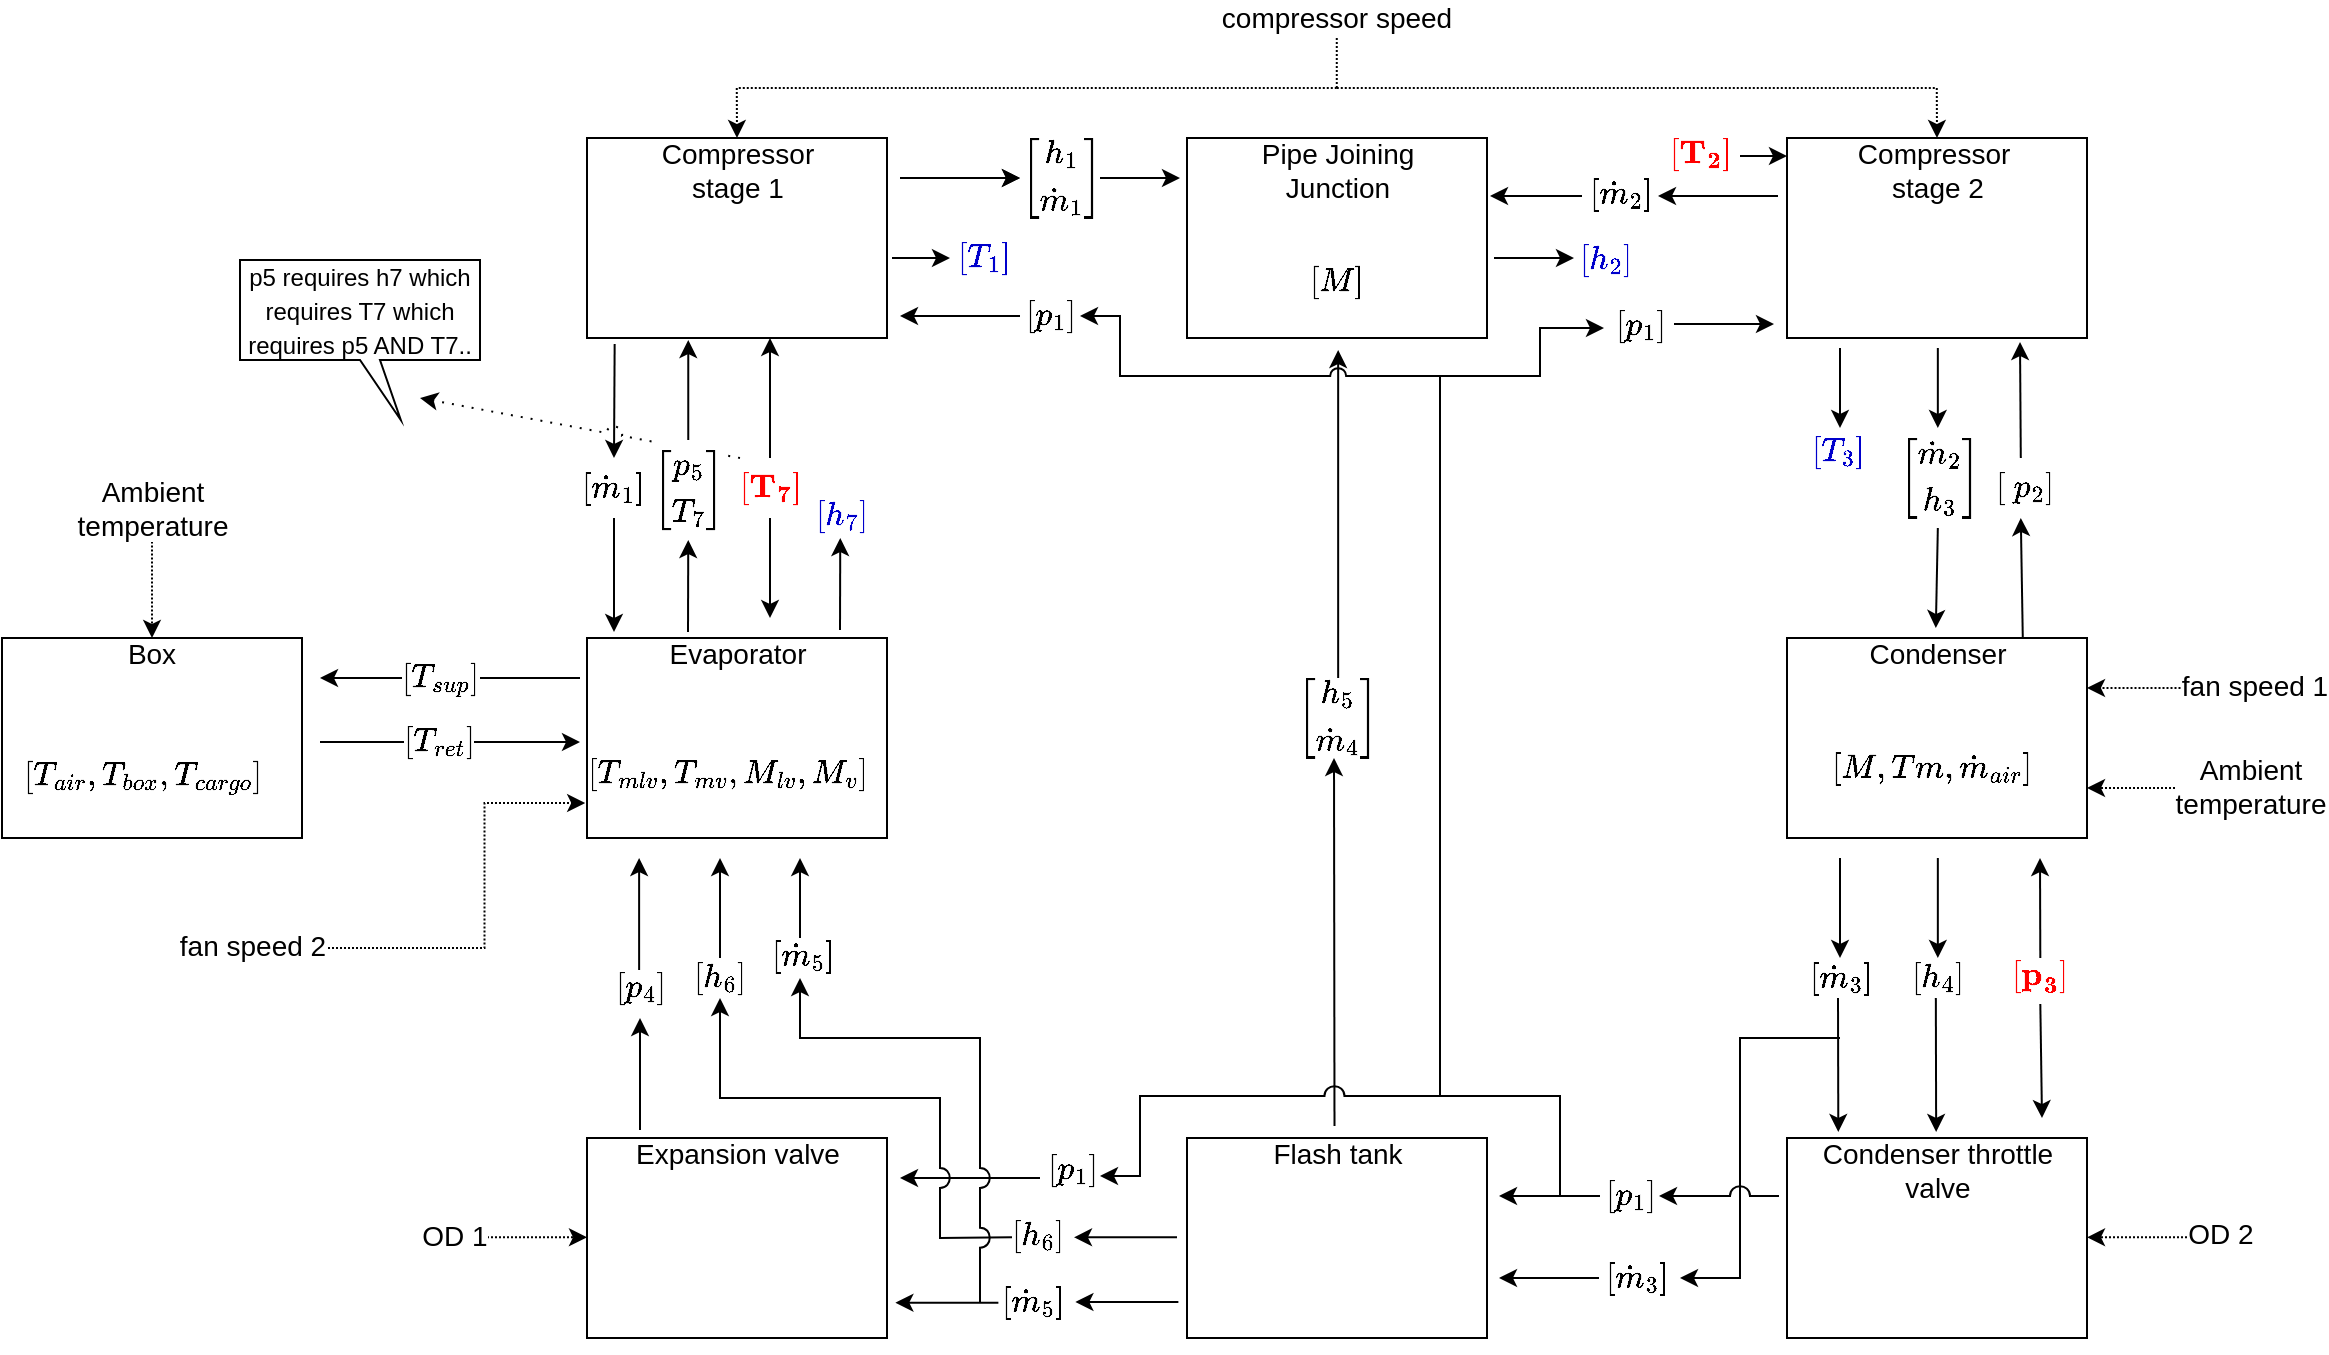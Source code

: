 <mxfile version="17.5.0" type="github">
  <diagram id="maX6PPkqGkgQO3d0mOUZ" name="New">
    <mxGraphModel dx="475" dy="245" grid="1" gridSize="10" guides="1" tooltips="1" connect="1" arrows="1" fold="1" page="1" pageScale="1" pageWidth="1169" pageHeight="827" math="1" shadow="0">
      <root>
        <mxCell id="a6acP2pozzWjvfzwrBKU-0" />
        <mxCell id="a6acP2pozzWjvfzwrBKU-1" parent="a6acP2pozzWjvfzwrBKU-0" />
        <mxCell id="7Xz_9-x67nZ5A4HUlt5y-12" value="\begin{bmatrix}&lt;br style=&quot;font-size: 14px;&quot;&gt;T_1&lt;br style=&quot;font-size: 14px;&quot;&gt;\end{bmatrix}" style="edgeLabel;html=1;align=center;verticalAlign=middle;resizable=0;points=[];spacing=2;fontSize=14;horizontal=1;fontColor=#0000CC;" parent="a6acP2pozzWjvfzwrBKU-1" vertex="1" connectable="0">
          <mxGeometry x="496.001" y="130" as="geometry" />
        </mxCell>
        <mxCell id="7Xz_9-x67nZ5A4HUlt5y-95" value="\begin{bmatrix}&lt;br style=&quot;font-size: 14px;&quot;&gt;\textbf{T}_\textbf{7}&lt;br style=&quot;font-size: 14px;&quot;&gt;\end{bmatrix}" style="edgeLabel;html=1;align=center;verticalAlign=middle;resizable=0;points=[];spacing=2;fontSize=14;horizontal=1;fontColor=#FF0000;" parent="a6acP2pozzWjvfzwrBKU-1" vertex="1" connectable="0">
          <mxGeometry x="394.998" y="249.0" as="geometry">
            <mxPoint x="-6" y="-4" as="offset" />
          </mxGeometry>
        </mxCell>
        <mxCell id="7Xz_9-x67nZ5A4HUlt5y-81" value="\begin{bmatrix}&lt;br style=&quot;font-size: 14px;&quot;&gt;\dot{m}_5&lt;br style=&quot;font-size: 14px;&quot;&gt;\end{bmatrix}" style="edgeLabel;html=1;align=center;verticalAlign=middle;resizable=0;points=[];spacing=2;fontSize=14;horizontal=1;" parent="a6acP2pozzWjvfzwrBKU-1" vertex="1" connectable="0">
          <mxGeometry x="404.998" y="479.0" as="geometry" />
        </mxCell>
        <mxCell id="7Xz_9-x67nZ5A4HUlt5y-77" value="\begin{bmatrix}&lt;br style=&quot;font-size: 14px;&quot;&gt;h_7&lt;br style=&quot;font-size: 14px;&quot;&gt;\end{bmatrix}" style="edgeLabel;html=1;align=center;verticalAlign=middle;resizable=0;points=[];spacing=2;fontSize=14;horizontal=1;fontColor=#0000CC;" parent="a6acP2pozzWjvfzwrBKU-1" vertex="1" connectable="0">
          <mxGeometry x="425.001" y="259" as="geometry" />
        </mxCell>
        <mxCell id="7Xz_9-x67nZ5A4HUlt5y-76" value="\begin{bmatrix}&lt;br style=&quot;font-size: 14px;&quot;&gt;T_3&lt;br style=&quot;font-size: 14px;&quot;&gt;\end{bmatrix}" style="edgeLabel;html=1;align=center;verticalAlign=middle;resizable=0;points=[];spacing=2;fontSize=14;horizontal=1;fontColor=#0000CC;" parent="a6acP2pozzWjvfzwrBKU-1" vertex="1" connectable="0">
          <mxGeometry x="923.0" y="227" as="geometry" />
        </mxCell>
        <mxCell id="7Xz_9-x67nZ5A4HUlt5y-15" value="\begin{bmatrix}&lt;br style=&quot;font-size: 14px;&quot;&gt;h_5\\&lt;br style=&quot;font-size: 14px;&quot;&gt;\dot{m}_4&lt;br style=&quot;font-size: 14px;&quot;&gt;\end{bmatrix}" style="edgeLabel;html=1;align=center;verticalAlign=middle;resizable=0;points=[];spacing=2;fontSize=14;horizontal=1;" parent="a6acP2pozzWjvfzwrBKU-1" vertex="1" connectable="0">
          <mxGeometry x="672.08" y="360" as="geometry" />
        </mxCell>
        <mxCell id="7Xz_9-x67nZ5A4HUlt5y-57" value="\begin{bmatrix}&lt;br style=&quot;font-size: 14px;&quot;&gt;h_6&lt;br style=&quot;font-size: 14px;&quot;&gt;\end{bmatrix}" style="edgeLabel;html=1;align=center;verticalAlign=middle;resizable=0;points=[];spacing=2;fontSize=14;horizontal=1;" parent="a6acP2pozzWjvfzwrBKU-1" vertex="1" connectable="0">
          <mxGeometry x="363.998" y="490.0" as="geometry" />
        </mxCell>
        <mxCell id="7Xz_9-x67nZ5A4HUlt5y-24" value="" style="endArrow=classic;html=1;rounded=0;fontSize=14;" parent="a6acP2pozzWjvfzwrBKU-1" edge="1">
          <mxGeometry width="50" height="50" relative="1" as="geometry">
            <mxPoint x="671.25" y="564" as="sourcePoint" />
            <mxPoint x="671" y="380" as="targetPoint" />
          </mxGeometry>
        </mxCell>
        <mxCell id="EQVUS-7tTAIxQR2iRs7y-0" value="Compressor &lt;br style=&quot;font-size: 14px;&quot;&gt;stage 1&lt;br style=&quot;font-size: 14px;&quot;&gt;&lt;br style=&quot;font-size: 14px;&quot;&gt;&lt;br style=&quot;font-size: 14px;&quot;&gt;&lt;br style=&quot;font-size: 14px;&quot;&gt;&lt;br style=&quot;font-size: 14px;&quot;&gt;" style="rounded=0;whiteSpace=wrap;html=1;fontSize=14;" parent="a6acP2pozzWjvfzwrBKU-1" vertex="1">
          <mxGeometry x="297.5" y="70" width="150.0" height="100" as="geometry" />
        </mxCell>
        <mxCell id="EQVUS-7tTAIxQR2iRs7y-2" value="&lt;div style=&quot;font-size: 14px;&quot;&gt;Compressor&amp;nbsp;&lt;/div&gt;&lt;span style=&quot;font-size: 14px;&quot;&gt;&lt;div style=&quot;font-size: 14px;&quot;&gt;stage 2&lt;/div&gt;&lt;div style=&quot;font-size: 14px;&quot;&gt;&lt;br style=&quot;font-size: 14px;&quot;&gt;&lt;/div&gt;&lt;div style=&quot;font-size: 14px;&quot;&gt;&lt;br style=&quot;font-size: 14px;&quot;&gt;&lt;/div&gt;&lt;div style=&quot;font-size: 14px;&quot;&gt;&lt;br style=&quot;font-size: 14px;&quot;&gt;&lt;/div&gt;&lt;div style=&quot;font-size: 14px;&quot;&gt;&lt;br style=&quot;font-size: 14px;&quot;&gt;&lt;/div&gt;&lt;/span&gt;" style="rounded=0;whiteSpace=wrap;html=1;fontSize=14;align=center;" parent="a6acP2pozzWjvfzwrBKU-1" vertex="1">
          <mxGeometry x="897.5" y="70" width="150.0" height="100" as="geometry" />
        </mxCell>
        <mxCell id="EQVUS-7tTAIxQR2iRs7y-4" value="Condenser&lt;br style=&quot;font-size: 14px;&quot;&gt;&lt;br style=&quot;font-size: 14px;&quot;&gt;&lt;br style=&quot;font-size: 14px;&quot;&gt;&lt;br style=&quot;font-size: 14px;&quot;&gt;&lt;br style=&quot;font-size: 14px;&quot;&gt;&lt;br style=&quot;font-size: 14px;&quot;&gt;" style="rounded=0;whiteSpace=wrap;html=1;fontSize=14;" parent="a6acP2pozzWjvfzwrBKU-1" vertex="1">
          <mxGeometry x="897.5" y="320.0" width="150.0" height="100" as="geometry" />
        </mxCell>
        <mxCell id="EQVUS-7tTAIxQR2iRs7y-6" value="Condenser throttle&lt;br style=&quot;font-size: 14px;&quot;&gt;valve&lt;br style=&quot;font-size: 14px;&quot;&gt;&lt;br style=&quot;font-size: 14px;&quot;&gt;&lt;br style=&quot;font-size: 14px;&quot;&gt;&lt;br style=&quot;font-size: 14px;&quot;&gt;&lt;br style=&quot;font-size: 14px;&quot;&gt;" style="rounded=0;whiteSpace=wrap;html=1;fontSize=14;" parent="a6acP2pozzWjvfzwrBKU-1" vertex="1">
          <mxGeometry x="897.5" y="570" width="150.0" height="100" as="geometry" />
        </mxCell>
        <mxCell id="EQVUS-7tTAIxQR2iRs7y-8" value="Flash tank&lt;br style=&quot;font-size: 14px;&quot;&gt;&lt;br style=&quot;font-size: 14px;&quot;&gt;&lt;br style=&quot;font-size: 14px;&quot;&gt;&lt;br style=&quot;font-size: 14px;&quot;&gt;&lt;br style=&quot;font-size: 14px;&quot;&gt;&lt;br style=&quot;font-size: 14px;&quot;&gt;" style="rounded=0;whiteSpace=wrap;html=1;fontSize=14;" parent="a6acP2pozzWjvfzwrBKU-1" vertex="1">
          <mxGeometry x="597.5" y="570" width="150.0" height="100" as="geometry" />
        </mxCell>
        <mxCell id="EQVUS-7tTAIxQR2iRs7y-10" value="Evaporator&lt;br style=&quot;font-size: 14px;&quot;&gt;&lt;br style=&quot;font-size: 14px;&quot;&gt;&lt;br style=&quot;font-size: 14px;&quot;&gt;&lt;br style=&quot;font-size: 14px;&quot;&gt;&lt;br style=&quot;font-size: 14px;&quot;&gt;&lt;br style=&quot;font-size: 14px;&quot;&gt;" style="rounded=0;whiteSpace=wrap;html=1;fontSize=14;" parent="a6acP2pozzWjvfzwrBKU-1" vertex="1">
          <mxGeometry x="297.5" y="320.0" width="150.0" height="100" as="geometry" />
        </mxCell>
        <mxCell id="EQVUS-7tTAIxQR2iRs7y-12" value="Expansion valve&lt;br style=&quot;font-size: 14px;&quot;&gt;&lt;br style=&quot;font-size: 14px;&quot;&gt;&lt;br style=&quot;font-size: 14px;&quot;&gt;&lt;br style=&quot;font-size: 14px;&quot;&gt;&lt;br style=&quot;font-size: 14px;&quot;&gt;&lt;br style=&quot;font-size: 14px;&quot;&gt;" style="rounded=0;whiteSpace=wrap;html=1;fontSize=14;" parent="a6acP2pozzWjvfzwrBKU-1" vertex="1">
          <mxGeometry x="297.5" y="570" width="150.0" height="100" as="geometry" />
        </mxCell>
        <mxCell id="EQVUS-7tTAIxQR2iRs7y-19" value="" style="endArrow=classic;html=1;rounded=0;entryX=-0.006;entryY=0.875;entryDx=0;entryDy=0;fontSize=14;edgeStyle=orthogonalEdgeStyle;entryPerimeter=0;dashed=1;dashPattern=1 1;" parent="a6acP2pozzWjvfzwrBKU-1" edge="1">
          <mxGeometry width="50" height="50" relative="1" as="geometry">
            <mxPoint x="164" y="475" as="sourcePoint" />
            <mxPoint x="296.6" y="402.5" as="targetPoint" />
            <Array as="points">
              <mxPoint x="246.25" y="402.5" />
            </Array>
          </mxGeometry>
        </mxCell>
        <mxCell id="2IGsuQoMTE90SmOeLrJ3-5" value="&lt;span style=&quot;font-size: 14px;&quot;&gt;fan speed 2&lt;/span&gt;" style="edgeLabel;html=1;align=center;verticalAlign=middle;resizable=0;points=[];fontSize=14;" vertex="1" connectable="0" parent="EQVUS-7tTAIxQR2iRs7y-19">
          <mxGeometry x="-0.436" y="2" relative="1" as="geometry">
            <mxPoint x="-92" y="1" as="offset" />
          </mxGeometry>
        </mxCell>
        <mxCell id="EQVUS-7tTAIxQR2iRs7y-21" value="" style="endArrow=classic;html=1;rounded=0;entryX=1;entryY=0.25;entryDx=0;entryDy=0;fontSize=14;dashed=1;dashPattern=1 1;" parent="a6acP2pozzWjvfzwrBKU-1" target="EQVUS-7tTAIxQR2iRs7y-4" edge="1">
          <mxGeometry width="50" height="50" relative="1" as="geometry">
            <mxPoint x="1096.25" y="345" as="sourcePoint" />
            <mxPoint x="1047.5" y="369.638" as="targetPoint" />
          </mxGeometry>
        </mxCell>
        <mxCell id="2IGsuQoMTE90SmOeLrJ3-1" value="&lt;span style=&quot;font-size: 14px;&quot;&gt;fan speed 1&lt;/span&gt;" style="edgeLabel;html=1;align=center;verticalAlign=middle;resizable=0;points=[];fontSize=14;" vertex="1" connectable="0" parent="EQVUS-7tTAIxQR2iRs7y-21">
          <mxGeometry x="-0.48" y="-1" relative="1" as="geometry">
            <mxPoint x="47" as="offset" />
          </mxGeometry>
        </mxCell>
        <mxCell id="EQVUS-7tTAIxQR2iRs7y-23" value="" style="endArrow=classic;html=1;rounded=0;entryX=0;entryY=0.5;entryDx=0;entryDy=0;fontSize=14;dashed=1;dashPattern=1 1;" parent="a6acP2pozzWjvfzwrBKU-1" edge="1">
          <mxGeometry width="50" height="50" relative="1" as="geometry">
            <mxPoint x="247.5" y="619.638" as="sourcePoint" />
            <mxPoint x="297.5" y="619.638" as="targetPoint" />
          </mxGeometry>
        </mxCell>
        <mxCell id="2IGsuQoMTE90SmOeLrJ3-4" value="&lt;span style=&quot;font-size: 14px;&quot;&gt;OD 1&lt;/span&gt;" style="edgeLabel;html=1;align=center;verticalAlign=middle;resizable=0;points=[];fontSize=14;" vertex="1" connectable="0" parent="EQVUS-7tTAIxQR2iRs7y-23">
          <mxGeometry x="0.009" relative="1" as="geometry">
            <mxPoint x="-42" y="-1" as="offset" />
          </mxGeometry>
        </mxCell>
        <mxCell id="EQVUS-7tTAIxQR2iRs7y-25" value="" style="endArrow=classic;html=1;rounded=0;entryX=1;entryY=0.5;entryDx=0;entryDy=0;fontSize=14;dashed=1;dashPattern=1 1;" parent="a6acP2pozzWjvfzwrBKU-1" edge="1">
          <mxGeometry width="50" height="50" relative="1" as="geometry">
            <mxPoint x="1097.5" y="619.638" as="sourcePoint" />
            <mxPoint x="1047.5" y="619.638" as="targetPoint" />
          </mxGeometry>
        </mxCell>
        <mxCell id="2IGsuQoMTE90SmOeLrJ3-3" value="&lt;span style=&quot;font-size: 14px;&quot;&gt;OD 2&lt;/span&gt;" style="edgeLabel;html=1;align=center;verticalAlign=middle;resizable=0;points=[];fontSize=14;" vertex="1" connectable="0" parent="EQVUS-7tTAIxQR2iRs7y-25">
          <mxGeometry x="-0.054" y="2" relative="1" as="geometry">
            <mxPoint x="40" y="-4" as="offset" />
          </mxGeometry>
        </mxCell>
        <mxCell id="EQVUS-7tTAIxQR2iRs7y-27" value="" style="endArrow=classic;html=1;rounded=0;entryX=0.5;entryY=0;entryDx=0;entryDy=0;fontSize=14;dashed=1;dashPattern=1 1;" parent="a6acP2pozzWjvfzwrBKU-1" target="EQVUS-7tTAIxQR2iRs7y-0" edge="1">
          <mxGeometry width="50" height="50" relative="1" as="geometry">
            <mxPoint x="672.388" y="45" as="sourcePoint" />
            <mxPoint x="709.888" y="7.5" as="targetPoint" />
            <Array as="points">
              <mxPoint x="372.388" y="45" />
            </Array>
          </mxGeometry>
        </mxCell>
        <mxCell id="EQVUS-7tTAIxQR2iRs7y-28" value="" style="endArrow=classic;html=1;rounded=0;entryX=0.5;entryY=0;entryDx=0;entryDy=0;fontSize=14;dashed=1;dashPattern=1 1;" parent="a6acP2pozzWjvfzwrBKU-1" target="EQVUS-7tTAIxQR2iRs7y-2" edge="1">
          <mxGeometry width="50" height="50" relative="1" as="geometry">
            <mxPoint x="672.388" y="45" as="sourcePoint" />
            <mxPoint x="385.0" y="82.5" as="targetPoint" />
            <Array as="points">
              <mxPoint x="972.388" y="45" />
            </Array>
          </mxGeometry>
        </mxCell>
        <mxCell id="EQVUS-7tTAIxQR2iRs7y-29" value="compressor speed" style="edgeStyle=orthogonalEdgeStyle;rounded=0;orthogonalLoop=1;jettySize=auto;html=1;endArrow=none;endFill=0;fontSize=14;dashed=1;dashPattern=1 1;" parent="a6acP2pozzWjvfzwrBKU-1" edge="1">
          <mxGeometry x="-1" y="-10" relative="1" as="geometry">
            <mxPoint x="672.388" y="20" as="sourcePoint" />
            <mxPoint x="672.388" y="45" as="targetPoint" />
            <mxPoint x="10" y="-10" as="offset" />
          </mxGeometry>
        </mxCell>
        <mxCell id="EQVUS-7tTAIxQR2iRs7y-34" value="Pipe Joining &lt;br style=&quot;font-size: 14px;&quot;&gt;Junction&lt;br style=&quot;font-size: 14px;&quot;&gt;&lt;br style=&quot;font-size: 14px;&quot;&gt;&lt;br style=&quot;font-size: 14px;&quot;&gt;&lt;br style=&quot;font-size: 14px;&quot;&gt;&lt;br style=&quot;font-size: 14px;&quot;&gt;" style="rounded=0;whiteSpace=wrap;html=1;fontSize=14;" parent="a6acP2pozzWjvfzwrBKU-1" vertex="1">
          <mxGeometry x="597.5" y="70" width="150.0" height="100" as="geometry" />
        </mxCell>
        <mxCell id="M3D5h5YDdG_GwLnv0Bj_-5" value="\begin{bmatrix}&lt;br style=&quot;font-size: 14px;&quot;&gt;\dot{m}_5&lt;br style=&quot;font-size: 14px;&quot;&gt;\end{bmatrix}" style="edgeLabel;html=1;align=center;verticalAlign=middle;resizable=0;points=[];spacing=2;fontSize=14;horizontal=1;" parent="a6acP2pozzWjvfzwrBKU-1" vertex="1" connectable="0">
          <mxGeometry x="520.128" y="652.0" as="geometry" />
        </mxCell>
        <mxCell id="f2Dl9Xk0tZvhv3cU8BBC-0" value="Box&lt;br style=&quot;font-size: 14px;&quot;&gt;&lt;br style=&quot;font-size: 14px;&quot;&gt;&lt;br style=&quot;font-size: 14px;&quot;&gt;&lt;br style=&quot;font-size: 14px;&quot;&gt;&lt;br style=&quot;font-size: 14px;&quot;&gt;&lt;br style=&quot;font-size: 14px;&quot;&gt;" style="rounded=0;whiteSpace=wrap;html=1;fontSize=14;" parent="a6acP2pozzWjvfzwrBKU-1" vertex="1">
          <mxGeometry x="5" y="320.0" width="150.0" height="100" as="geometry" />
        </mxCell>
        <mxCell id="f2Dl9Xk0tZvhv3cU8BBC-8" value="" style="endArrow=classic;html=1;rounded=0;entryX=1;entryY=0.75;entryDx=0;entryDy=0;fontSize=14;dashed=1;dashPattern=1 1;" parent="a6acP2pozzWjvfzwrBKU-1" target="EQVUS-7tTAIxQR2iRs7y-4" edge="1">
          <mxGeometry width="50" height="50" relative="1" as="geometry">
            <mxPoint x="1097.5" y="395.0" as="sourcePoint" />
            <mxPoint x="1060" y="382.138" as="targetPoint" />
          </mxGeometry>
        </mxCell>
        <mxCell id="2IGsuQoMTE90SmOeLrJ3-2" value="&lt;span style=&quot;font-size: 14px;&quot;&gt;Ambient&lt;/span&gt;&lt;br style=&quot;font-size: 14px;&quot;&gt;&lt;span style=&quot;font-size: 14px;&quot;&gt;temperature&lt;/span&gt;" style="edgeLabel;html=1;align=center;verticalAlign=middle;resizable=0;points=[];fontSize=14;" vertex="1" connectable="0" parent="f2Dl9Xk0tZvhv3cU8BBC-8">
          <mxGeometry x="-0.351" y="-3" relative="1" as="geometry">
            <mxPoint x="47" y="2" as="offset" />
          </mxGeometry>
        </mxCell>
        <mxCell id="f2Dl9Xk0tZvhv3cU8BBC-10" value="" style="endArrow=classic;html=1;rounded=0;entryX=0.5;entryY=0;entryDx=0;entryDy=0;fontSize=14;dashed=1;dashPattern=1 1;" parent="a6acP2pozzWjvfzwrBKU-1" target="f2Dl9Xk0tZvhv3cU8BBC-0" edge="1">
          <mxGeometry width="50" height="50" relative="1" as="geometry">
            <mxPoint x="80.0" y="263.75" as="sourcePoint" />
            <mxPoint x="33.75" y="251.25" as="targetPoint" />
          </mxGeometry>
        </mxCell>
        <mxCell id="f2Dl9Xk0tZvhv3cU8BBC-11" value="Ambient&lt;br style=&quot;font-size: 14px;&quot;&gt;temperature" style="edgeLabel;html=1;align=center;verticalAlign=middle;resizable=0;points=[];fontSize=14;" parent="f2Dl9Xk0tZvhv3cU8BBC-10" vertex="1" connectable="0">
          <mxGeometry x="-0.455" y="-1" relative="1" as="geometry">
            <mxPoint x="1" y="-25" as="offset" />
          </mxGeometry>
        </mxCell>
        <mxCell id="7Xz_9-x67nZ5A4HUlt5y-1" value="\begin{bmatrix}&lt;br style=&quot;font-size: 14px;&quot;&gt;\dot{m}_2&lt;br style=&quot;font-size: 14px;&quot;&gt;\end{bmatrix}" style="edgeLabel;html=1;align=center;verticalAlign=middle;resizable=0;points=[];spacing=2;fontSize=14;horizontal=1;" parent="a6acP2pozzWjvfzwrBKU-1" vertex="1" connectable="0">
          <mxGeometry x="814.0" y="98" as="geometry" />
        </mxCell>
        <mxCell id="7Xz_9-x67nZ5A4HUlt5y-4" value="" style="endArrow=classic;html=1;rounded=0;entryX=0;entryY=0.25;entryDx=0;entryDy=0;fontSize=14;" parent="a6acP2pozzWjvfzwrBKU-1" edge="1">
          <mxGeometry width="50" height="50" relative="1" as="geometry">
            <mxPoint x="874" y="79" as="sourcePoint" />
            <mxPoint x="897.5" y="79" as="targetPoint" />
          </mxGeometry>
        </mxCell>
        <mxCell id="7Xz_9-x67nZ5A4HUlt5y-7" value="\begin{bmatrix}&lt;br style=&quot;font-size: 14px;&quot;&gt;h_2&lt;br style=&quot;font-size: 14px;&quot;&gt;\end{bmatrix}" style="edgeLabel;html=1;align=center;verticalAlign=middle;resizable=0;points=[];spacing=2;fontSize=14;horizontal=1;fontColor=#0000CC;" parent="a6acP2pozzWjvfzwrBKU-1" vertex="1" connectable="0">
          <mxGeometry x="807.0" y="131" as="geometry" />
        </mxCell>
        <mxCell id="7Xz_9-x67nZ5A4HUlt5y-8" value="" style="endArrow=classic;html=1;rounded=0;fontSize=14;" parent="a6acP2pozzWjvfzwrBKU-1" edge="1">
          <mxGeometry width="50" height="50" relative="1" as="geometry">
            <mxPoint x="751" y="130" as="sourcePoint" />
            <mxPoint x="791" y="130" as="targetPoint" />
          </mxGeometry>
        </mxCell>
        <mxCell id="7Xz_9-x67nZ5A4HUlt5y-10" value="\begin{bmatrix}&lt;br style=&quot;font-size: 14px;&quot;&gt;p_1&lt;br style=&quot;font-size: 14px;&quot;&gt;\end{bmatrix}" style="edgeLabel;html=1;align=center;verticalAlign=middle;resizable=0;points=[];spacing=2;fontSize=14;horizontal=1;" parent="a6acP2pozzWjvfzwrBKU-1" vertex="1" connectable="0">
          <mxGeometry x="824.0" y="164" as="geometry" />
        </mxCell>
        <mxCell id="7Xz_9-x67nZ5A4HUlt5y-11" value="" style="endArrow=classic;html=1;rounded=0;fontSize=14;" parent="a6acP2pozzWjvfzwrBKU-1" edge="1">
          <mxGeometry width="50" height="50" relative="1" as="geometry">
            <mxPoint x="795" y="99" as="sourcePoint" />
            <mxPoint x="749" y="99" as="targetPoint" />
          </mxGeometry>
        </mxCell>
        <mxCell id="7Xz_9-x67nZ5A4HUlt5y-13" value="\begin{bmatrix}&lt;br style=&quot;font-size: 14px;&quot;&gt;h_1\\&lt;br style=&quot;font-size: 14px;&quot;&gt;\dot{m}_1&lt;br style=&quot;font-size: 14px;&quot;&gt;\end{bmatrix}" style="edgeLabel;html=1;align=center;verticalAlign=middle;resizable=0;points=[];spacing=2;fontSize=14;horizontal=1;" parent="a6acP2pozzWjvfzwrBKU-1" vertex="1" connectable="0">
          <mxGeometry x="534.001" y="90" as="geometry" />
        </mxCell>
        <mxCell id="7Xz_9-x67nZ5A4HUlt5y-14" value="" style="endArrow=classic;html=1;rounded=0;fontSize=14;" parent="a6acP2pozzWjvfzwrBKU-1" edge="1">
          <mxGeometry width="50" height="50" relative="1" as="geometry">
            <mxPoint x="554" y="90" as="sourcePoint" />
            <mxPoint x="594" y="90" as="targetPoint" />
          </mxGeometry>
        </mxCell>
        <mxCell id="7Xz_9-x67nZ5A4HUlt5y-16" value="" style="endArrow=classic;html=1;rounded=0;fontSize=14;" parent="a6acP2pozzWjvfzwrBKU-1" edge="1">
          <mxGeometry width="50" height="50" relative="1" as="geometry">
            <mxPoint x="673.08" y="340" as="sourcePoint" />
            <mxPoint x="673.08" y="176" as="targetPoint" />
          </mxGeometry>
        </mxCell>
        <mxCell id="7Xz_9-x67nZ5A4HUlt5y-17" value="" style="endArrow=classic;html=1;rounded=0;fontSize=14;" parent="a6acP2pozzWjvfzwrBKU-1" edge="1">
          <mxGeometry width="50" height="50" relative="1" as="geometry">
            <mxPoint x="450" y="130" as="sourcePoint" />
            <mxPoint x="479" y="130" as="targetPoint" />
          </mxGeometry>
        </mxCell>
        <mxCell id="7Xz_9-x67nZ5A4HUlt5y-18" value="" style="endArrow=classic;html=1;rounded=0;fontSize=14;" parent="a6acP2pozzWjvfzwrBKU-1" edge="1">
          <mxGeometry width="50" height="50" relative="1" as="geometry">
            <mxPoint x="804" y="599" as="sourcePoint" />
            <mxPoint x="806" y="165" as="targetPoint" />
            <Array as="points">
              <mxPoint x="784" y="599" />
              <mxPoint x="784" y="549" />
              <mxPoint x="724" y="549" />
              <mxPoint x="724" y="189" />
              <mxPoint x="774" y="189" />
              <mxPoint x="774" y="165" />
            </Array>
          </mxGeometry>
        </mxCell>
        <mxCell id="7Xz_9-x67nZ5A4HUlt5y-19" value="" style="endArrow=classic;html=1;rounded=0;jumpStyle=arc;jumpSize=10;fontSize=14;" parent="a6acP2pozzWjvfzwrBKU-1" edge="1">
          <mxGeometry width="50" height="50" relative="1" as="geometry">
            <mxPoint x="744" y="549" as="sourcePoint" />
            <mxPoint x="554" y="589" as="targetPoint" />
            <Array as="points">
              <mxPoint x="574" y="549" />
              <mxPoint x="574" y="589" />
            </Array>
          </mxGeometry>
        </mxCell>
        <mxCell id="7Xz_9-x67nZ5A4HUlt5y-22" value="" style="endArrow=classic;html=1;rounded=0;fontSize=14;" parent="a6acP2pozzWjvfzwrBKU-1" edge="1">
          <mxGeometry width="50" height="50" relative="1" as="geometry">
            <mxPoint x="841" y="163" as="sourcePoint" />
            <mxPoint x="891" y="163" as="targetPoint" />
          </mxGeometry>
        </mxCell>
        <mxCell id="7Xz_9-x67nZ5A4HUlt5y-26" value="\begin{bmatrix}&lt;br style=&quot;font-size: 14px;&quot;&gt;p_1&lt;br style=&quot;font-size: 14px;&quot;&gt;\end{bmatrix}" style="edgeLabel;html=1;align=center;verticalAlign=middle;resizable=0;points=[];spacing=2;fontSize=14;horizontal=1;" parent="a6acP2pozzWjvfzwrBKU-1" vertex="1" connectable="0">
          <mxGeometry x="539.44" y="586" as="geometry" />
        </mxCell>
        <mxCell id="7Xz_9-x67nZ5A4HUlt5y-27" value="" style="endArrow=classic;html=1;rounded=0;jumpStyle=arc;jumpSize=10;fontSize=14;" parent="a6acP2pozzWjvfzwrBKU-1" edge="1">
          <mxGeometry width="50" height="50" relative="1" as="geometry">
            <mxPoint x="524" y="590" as="sourcePoint" />
            <mxPoint x="454" y="590" as="targetPoint" />
          </mxGeometry>
        </mxCell>
        <mxCell id="7Xz_9-x67nZ5A4HUlt5y-28" value="" style="endArrow=classic;html=1;rounded=0;fontSize=14;" parent="a6acP2pozzWjvfzwrBKU-1" edge="1">
          <mxGeometry width="50" height="50" relative="1" as="geometry">
            <mxPoint x="454" y="90" as="sourcePoint" />
            <mxPoint x="514" y="90" as="targetPoint" />
          </mxGeometry>
        </mxCell>
        <mxCell id="7Xz_9-x67nZ5A4HUlt5y-29" value="\begin{bmatrix}&lt;br style=&quot;font-size: 14px;&quot;&gt;\dot{m}_2\\&lt;br style=&quot;font-size: 14px;&quot;&gt;h_3&lt;br style=&quot;font-size: 14px;&quot;&gt;\end{bmatrix}" style="edgeLabel;html=1;align=center;verticalAlign=middle;resizable=0;points=[];spacing=2;fontSize=14;horizontal=1;" parent="a6acP2pozzWjvfzwrBKU-1" vertex="1" connectable="0">
          <mxGeometry x="972.92" y="240" as="geometry" />
        </mxCell>
        <mxCell id="7Xz_9-x67nZ5A4HUlt5y-30" value="" style="endArrow=classic;html=1;rounded=0;fontSize=14;" parent="a6acP2pozzWjvfzwrBKU-1" edge="1">
          <mxGeometry width="50" height="50" relative="1" as="geometry">
            <mxPoint x="972.92" y="175" as="sourcePoint" />
            <mxPoint x="972.92" y="215" as="targetPoint" />
          </mxGeometry>
        </mxCell>
        <mxCell id="7Xz_9-x67nZ5A4HUlt5y-32" value="" style="endArrow=classic;html=1;rounded=0;fontSize=14;" parent="a6acP2pozzWjvfzwrBKU-1" edge="1">
          <mxGeometry width="50" height="50" relative="1" as="geometry">
            <mxPoint x="972.92" y="265" as="sourcePoint" />
            <mxPoint x="971.92" y="315" as="targetPoint" />
          </mxGeometry>
        </mxCell>
        <mxCell id="7Xz_9-x67nZ5A4HUlt5y-36" value="\begin{bmatrix}\&lt;br style=&quot;font-size: 14px;&quot;&gt;p_2\\&lt;br style=&quot;font-size: 14px;&quot;&gt;\end{bmatrix}" style="edgeLabel;html=1;align=center;verticalAlign=middle;resizable=0;points=[];spacing=2;fontSize=14;horizontal=1;" parent="a6acP2pozzWjvfzwrBKU-1" vertex="1" connectable="0">
          <mxGeometry x="1015.398" y="245" as="geometry" />
        </mxCell>
        <mxCell id="7Xz_9-x67nZ5A4HUlt5y-38" value="" style="endArrow=classic;html=1;rounded=0;entryX=0.634;entryY=1.02;entryDx=0;entryDy=0;entryPerimeter=0;fontSize=14;" parent="a6acP2pozzWjvfzwrBKU-1" edge="1">
          <mxGeometry width="50" height="50" relative="1" as="geometry">
            <mxPoint x="1014.4" y="230" as="sourcePoint" />
            <mxPoint x="1014.0" y="172" as="targetPoint" />
          </mxGeometry>
        </mxCell>
        <mxCell id="7Xz_9-x67nZ5A4HUlt5y-41" value="" style="endArrow=classic;html=1;rounded=0;fontSize=14;" parent="a6acP2pozzWjvfzwrBKU-1" edge="1">
          <mxGeometry width="50" height="50" relative="1" as="geometry">
            <mxPoint x="1015.4" y="320" as="sourcePoint" />
            <mxPoint x="1014.4" y="260" as="targetPoint" />
          </mxGeometry>
        </mxCell>
        <mxCell id="7Xz_9-x67nZ5A4HUlt5y-45" value="\begin{bmatrix}&lt;br style=&quot;font-size: 14px;&quot;&gt;\textbf{T}_\textbf{2}&lt;br style=&quot;font-size: 14px;&quot;&gt;\end{bmatrix}" style="edgeLabel;html=1;align=center;verticalAlign=middle;resizable=0;points=[];spacing=2;fontSize=14;horizontal=1;fontColor=#FF0000;" parent="a6acP2pozzWjvfzwrBKU-1" vertex="1" connectable="0">
          <mxGeometry x="859.998" y="82.0" as="geometry">
            <mxPoint x="-6" y="-4" as="offset" />
          </mxGeometry>
        </mxCell>
        <mxCell id="7Xz_9-x67nZ5A4HUlt5y-49" value="" style="endArrow=classic;html=1;rounded=0;jumpStyle=arc;jumpSize=10;fontSize=14;" parent="a6acP2pozzWjvfzwrBKU-1" edge="1">
          <mxGeometry width="50" height="50" relative="1" as="geometry">
            <mxPoint x="924" y="520" as="sourcePoint" />
            <mxPoint x="844" y="640" as="targetPoint" />
            <Array as="points">
              <mxPoint x="874" y="520" />
              <mxPoint x="874" y="550" />
              <mxPoint x="874" y="640" />
            </Array>
          </mxGeometry>
        </mxCell>
        <mxCell id="7Xz_9-x67nZ5A4HUlt5y-52" value="" style="endArrow=classic;html=1;rounded=0;jumpStyle=arc;jumpSize=10;fontSize=14;" parent="a6acP2pozzWjvfzwrBKU-1" edge="1">
          <mxGeometry width="50" height="50" relative="1" as="geometry">
            <mxPoint x="593.19" y="652" as="sourcePoint" />
            <mxPoint x="541.69" y="652" as="targetPoint" />
          </mxGeometry>
        </mxCell>
        <mxCell id="7Xz_9-x67nZ5A4HUlt5y-53" value="" style="endArrow=classic;html=1;rounded=0;jumpStyle=arc;jumpSize=10;fontSize=14;" parent="a6acP2pozzWjvfzwrBKU-1" edge="1">
          <mxGeometry width="50" height="50" relative="1" as="geometry">
            <mxPoint x="503.19" y="652.33" as="sourcePoint" />
            <mxPoint x="451.69" y="652.33" as="targetPoint" />
          </mxGeometry>
        </mxCell>
        <mxCell id="7Xz_9-x67nZ5A4HUlt5y-54" value="\begin{bmatrix}&lt;br style=&quot;font-size: 14px;&quot;&gt;h_6&lt;br style=&quot;font-size: 14px;&quot;&gt;\end{bmatrix}" style="edgeLabel;html=1;align=center;verticalAlign=middle;resizable=0;points=[];spacing=2;fontSize=14;horizontal=1;" parent="a6acP2pozzWjvfzwrBKU-1" vertex="1" connectable="0">
          <mxGeometry x="523.128" y="619.0" as="geometry" />
        </mxCell>
        <mxCell id="7Xz_9-x67nZ5A4HUlt5y-55" value="" style="endArrow=classic;html=1;rounded=0;jumpStyle=arc;jumpSize=10;fontSize=14;" parent="a6acP2pozzWjvfzwrBKU-1" edge="1">
          <mxGeometry width="50" height="50" relative="1" as="geometry">
            <mxPoint x="592.5" y="619.67" as="sourcePoint" />
            <mxPoint x="541" y="619.67" as="targetPoint" />
          </mxGeometry>
        </mxCell>
        <mxCell id="7Xz_9-x67nZ5A4HUlt5y-56" value="" style="endArrow=classic;html=1;rounded=0;jumpStyle=arc;jumpSize=10;fontSize=14;" parent="a6acP2pozzWjvfzwrBKU-1" edge="1">
          <mxGeometry width="50" height="50" relative="1" as="geometry">
            <mxPoint x="510" y="619.67" as="sourcePoint" />
            <mxPoint x="364" y="500" as="targetPoint" />
            <Array as="points">
              <mxPoint x="474" y="620" />
              <mxPoint x="474" y="550" />
              <mxPoint x="364" y="550" />
            </Array>
          </mxGeometry>
        </mxCell>
        <mxCell id="7Xz_9-x67nZ5A4HUlt5y-58" value="" style="endArrow=classic;html=1;rounded=0;fontSize=14;" parent="a6acP2pozzWjvfzwrBKU-1" edge="1">
          <mxGeometry width="50" height="50" relative="1" as="geometry">
            <mxPoint x="364" y="480" as="sourcePoint" />
            <mxPoint x="364" y="430" as="targetPoint" />
          </mxGeometry>
        </mxCell>
        <mxCell id="7Xz_9-x67nZ5A4HUlt5y-60" value="" style="endArrow=classic;html=1;rounded=0;jumpStyle=arc;jumpSize=8;fontSize=14;" parent="a6acP2pozzWjvfzwrBKU-1" edge="1">
          <mxGeometry width="50" height="50" relative="1" as="geometry">
            <mxPoint x="724" y="189" as="sourcePoint" />
            <mxPoint x="544" y="159" as="targetPoint" />
            <Array as="points">
              <mxPoint x="564" y="189" />
              <mxPoint x="564" y="159" />
            </Array>
          </mxGeometry>
        </mxCell>
        <mxCell id="7Xz_9-x67nZ5A4HUlt5y-61" value="\begin{bmatrix}&lt;br style=&quot;font-size: 14px;&quot;&gt;p_1&lt;br style=&quot;font-size: 14px;&quot;&gt;\end{bmatrix}" style="edgeLabel;html=1;align=center;verticalAlign=middle;resizable=0;points=[];spacing=2;fontSize=14;horizontal=1;" parent="a6acP2pozzWjvfzwrBKU-1" vertex="1" connectable="0">
          <mxGeometry x="532.001" y="160" as="geometry">
            <mxPoint x="-3" y="-1" as="offset" />
          </mxGeometry>
        </mxCell>
        <mxCell id="7Xz_9-x67nZ5A4HUlt5y-62" value="" style="endArrow=classic;html=1;rounded=0;fontSize=14;" parent="a6acP2pozzWjvfzwrBKU-1" edge="1">
          <mxGeometry width="50" height="50" relative="1" as="geometry">
            <mxPoint x="454" y="90" as="sourcePoint" />
            <mxPoint x="514" y="90" as="targetPoint" />
          </mxGeometry>
        </mxCell>
        <mxCell id="7Xz_9-x67nZ5A4HUlt5y-63" value="" style="endArrow=classic;html=1;rounded=0;fontSize=14;" parent="a6acP2pozzWjvfzwrBKU-1" edge="1">
          <mxGeometry width="50" height="50" relative="1" as="geometry">
            <mxPoint x="514" y="159" as="sourcePoint" />
            <mxPoint x="454" y="159" as="targetPoint" />
          </mxGeometry>
        </mxCell>
        <mxCell id="7Xz_9-x67nZ5A4HUlt5y-64" value="\begin{bmatrix}&lt;br style=&quot;font-size: 14px;&quot;&gt;\dot{m}_1&lt;br style=&quot;font-size: 14px;&quot;&gt;\end{bmatrix}" style="edgeLabel;html=1;align=center;verticalAlign=middle;resizable=0;points=[];spacing=2;fontSize=14;horizontal=1;" parent="a6acP2pozzWjvfzwrBKU-1" vertex="1" connectable="0">
          <mxGeometry x="309.998" y="245" as="geometry" />
        </mxCell>
        <mxCell id="7Xz_9-x67nZ5A4HUlt5y-65" value="" style="endArrow=classic;html=1;rounded=0;fontSize=14;" parent="a6acP2pozzWjvfzwrBKU-1" edge="1">
          <mxGeometry width="50" height="50" relative="1" as="geometry">
            <mxPoint x="311.33" y="173" as="sourcePoint" />
            <mxPoint x="311" y="230" as="targetPoint" />
          </mxGeometry>
        </mxCell>
        <mxCell id="7Xz_9-x67nZ5A4HUlt5y-66" value="" style="endArrow=classic;html=1;rounded=0;fontSize=14;" parent="a6acP2pozzWjvfzwrBKU-1" edge="1">
          <mxGeometry width="50" height="50" relative="1" as="geometry">
            <mxPoint x="311" y="260" as="sourcePoint" />
            <mxPoint x="311" y="317" as="targetPoint" />
          </mxGeometry>
        </mxCell>
        <mxCell id="7Xz_9-x67nZ5A4HUlt5y-69" value="" style="endArrow=classic;html=1;rounded=0;fontSize=14;" parent="a6acP2pozzWjvfzwrBKU-1" edge="1">
          <mxGeometry width="50" height="50" relative="1" as="geometry">
            <mxPoint x="389" y="230" as="sourcePoint" />
            <mxPoint x="389" y="170" as="targetPoint" />
          </mxGeometry>
        </mxCell>
        <mxCell id="7Xz_9-x67nZ5A4HUlt5y-73" value="" style="endArrow=classic;html=1;rounded=0;fontSize=14;" parent="a6acP2pozzWjvfzwrBKU-1" edge="1">
          <mxGeometry width="50" height="50" relative="1" as="geometry">
            <mxPoint x="424" y="316" as="sourcePoint" />
            <mxPoint x="424.13" y="270" as="targetPoint" />
          </mxGeometry>
        </mxCell>
        <mxCell id="7Xz_9-x67nZ5A4HUlt5y-75" value="" style="endArrow=classic;html=1;rounded=0;fontSize=14;" parent="a6acP2pozzWjvfzwrBKU-1" edge="1">
          <mxGeometry width="50" height="50" relative="1" as="geometry">
            <mxPoint x="924.0" y="175" as="sourcePoint" />
            <mxPoint x="924.0" y="215" as="targetPoint" />
          </mxGeometry>
        </mxCell>
        <mxCell id="7Xz_9-x67nZ5A4HUlt5y-82" value="" style="endArrow=classic;html=1;rounded=0;fontSize=14;" parent="a6acP2pozzWjvfzwrBKU-1" edge="1">
          <mxGeometry width="50" height="50" relative="1" as="geometry">
            <mxPoint x="404" y="470" as="sourcePoint" />
            <mxPoint x="404" y="430" as="targetPoint" />
          </mxGeometry>
        </mxCell>
        <mxCell id="7Xz_9-x67nZ5A4HUlt5y-83" value="\begin{bmatrix}&lt;br style=&quot;font-size: 14px;&quot;&gt;p_4&lt;br style=&quot;font-size: 14px;&quot;&gt;\end{bmatrix}" style="edgeLabel;html=1;align=center;verticalAlign=middle;resizable=0;points=[];spacing=2;fontSize=14;horizontal=1;" parent="a6acP2pozzWjvfzwrBKU-1" vertex="1" connectable="0">
          <mxGeometry x="324.0" y="495" as="geometry" />
        </mxCell>
        <mxCell id="7Xz_9-x67nZ5A4HUlt5y-84" value="" style="endArrow=classic;html=1;rounded=0;fontSize=14;" parent="a6acP2pozzWjvfzwrBKU-1" edge="1">
          <mxGeometry width="50" height="50" relative="1" as="geometry">
            <mxPoint x="324.0" y="566" as="sourcePoint" />
            <mxPoint x="324" y="510" as="targetPoint" />
          </mxGeometry>
        </mxCell>
        <mxCell id="7Xz_9-x67nZ5A4HUlt5y-85" value="" style="endArrow=classic;html=1;rounded=0;fontSize=14;" parent="a6acP2pozzWjvfzwrBKU-1" edge="1">
          <mxGeometry width="50" height="50" relative="1" as="geometry">
            <mxPoint x="323.56" y="486" as="sourcePoint" />
            <mxPoint x="323.56" y="430" as="targetPoint" />
          </mxGeometry>
        </mxCell>
        <mxCell id="7Xz_9-x67nZ5A4HUlt5y-88" value="&lt;font color=&quot;#000000&quot; style=&quot;font-size: 12px&quot;&gt;p5 requires h7 which requires T7 which requires p5 AND T7..&lt;/font&gt;" style="shape=callout;whiteSpace=wrap;html=1;perimeter=calloutPerimeter;fontColor=#0000CC;position2=0.67;base=10;fontSize=14;" parent="a6acP2pozzWjvfzwrBKU-1" vertex="1">
          <mxGeometry x="124" y="131" width="120" height="80" as="geometry" />
        </mxCell>
        <mxCell id="7Xz_9-x67nZ5A4HUlt5y-89" value="" style="endArrow=classic;html=1;rounded=0;fontColor=#000000;jumpStyle=arc;jumpSize=8;dashed=1;dashPattern=1 4;fontSize=14;" parent="a6acP2pozzWjvfzwrBKU-1" edge="1">
          <mxGeometry width="50" height="50" relative="1" as="geometry">
            <mxPoint x="374" y="230" as="sourcePoint" />
            <mxPoint x="214" y="200" as="targetPoint" />
          </mxGeometry>
        </mxCell>
        <mxCell id="7Xz_9-x67nZ5A4HUlt5y-91" value="\begin{bmatrix}&lt;br style=&quot;font-size: 14px;&quot;&gt;p_5\\&lt;br style=&quot;font-size: 14px;&quot;&gt;T_7&lt;br style=&quot;font-size: 14px;&quot;&gt;\end{bmatrix}" style="edgeLabel;html=1;align=center;verticalAlign=middle;resizable=0;points=[];spacing=2;fontSize=14;horizontal=1;" parent="a6acP2pozzWjvfzwrBKU-1" vertex="1" connectable="0">
          <mxGeometry x="348.128" y="246" as="geometry" />
        </mxCell>
        <mxCell id="7Xz_9-x67nZ5A4HUlt5y-92" value="" style="endArrow=classic;html=1;rounded=0;fontSize=14;" parent="a6acP2pozzWjvfzwrBKU-1" edge="1">
          <mxGeometry width="50" height="50" relative="1" as="geometry">
            <mxPoint x="348.0" y="317" as="sourcePoint" />
            <mxPoint x="348.13" y="271" as="targetPoint" />
          </mxGeometry>
        </mxCell>
        <mxCell id="7Xz_9-x67nZ5A4HUlt5y-93" value="" style="endArrow=classic;html=1;rounded=0;fontSize=14;" parent="a6acP2pozzWjvfzwrBKU-1" edge="1">
          <mxGeometry width="50" height="50" relative="1" as="geometry">
            <mxPoint x="348.13" y="221" as="sourcePoint" />
            <mxPoint x="348.13" y="171" as="targetPoint" />
          </mxGeometry>
        </mxCell>
        <mxCell id="7Xz_9-x67nZ5A4HUlt5y-94" value="" style="endArrow=classic;html=1;rounded=0;fontSize=14;" parent="a6acP2pozzWjvfzwrBKU-1" edge="1">
          <mxGeometry width="50" height="50" relative="1" as="geometry">
            <mxPoint x="389" y="260" as="sourcePoint" />
            <mxPoint x="389" y="310" as="targetPoint" />
          </mxGeometry>
        </mxCell>
        <mxCell id="2IGsuQoMTE90SmOeLrJ3-7" value="" style="group;fontSize=14;" vertex="1" connectable="0" parent="a6acP2pozzWjvfzwrBKU-1">
          <mxGeometry x="164" y="372" width="130" as="geometry" />
        </mxCell>
        <mxCell id="7Xz_9-x67nZ5A4HUlt5y-87" value="" style="endArrow=classic;html=1;rounded=0;fontSize=14;" parent="2IGsuQoMTE90SmOeLrJ3-7" edge="1">
          <mxGeometry width="50" height="50" relative="1" as="geometry">
            <mxPoint as="sourcePoint" />
            <mxPoint x="130" as="targetPoint" />
          </mxGeometry>
        </mxCell>
        <mxCell id="7Xz_9-x67nZ5A4HUlt5y-86" value="\begin{bmatrix}&lt;br style=&quot;font-size: 14px;&quot;&gt;T_{ret}&lt;br style=&quot;font-size: 14px;&quot;&gt;\end{bmatrix}" style="edgeLabel;html=1;align=center;verticalAlign=middle;resizable=0;points=[];spacing=2;fontSize=14;horizontal=1;" parent="2IGsuQoMTE90SmOeLrJ3-7" vertex="1" connectable="0">
          <mxGeometry x="58.998" as="geometry" />
        </mxCell>
        <mxCell id="2IGsuQoMTE90SmOeLrJ3-8" value="" style="group;fontSize=14;" vertex="1" connectable="0" parent="a6acP2pozzWjvfzwrBKU-1">
          <mxGeometry x="164" y="340" width="130" as="geometry" />
        </mxCell>
        <mxCell id="7Xz_9-x67nZ5A4HUlt5y-71" value="" style="endArrow=classic;html=1;rounded=0;fontSize=14;" parent="2IGsuQoMTE90SmOeLrJ3-8" edge="1">
          <mxGeometry width="50" height="50" relative="1" as="geometry">
            <mxPoint x="130" as="sourcePoint" />
            <mxPoint as="targetPoint" />
          </mxGeometry>
        </mxCell>
        <mxCell id="7Xz_9-x67nZ5A4HUlt5y-72" value="\begin{bmatrix}&lt;br style=&quot;font-size: 14px;&quot;&gt;T_{sup}&lt;br style=&quot;font-size: 14px;&quot;&gt;\end{bmatrix}" style="edgeLabel;html=1;align=center;verticalAlign=middle;resizable=0;points=[];spacing=2;fontSize=14;horizontal=1;" parent="2IGsuQoMTE90SmOeLrJ3-8" vertex="1" connectable="0">
          <mxGeometry x="59.998" as="geometry" />
        </mxCell>
        <mxCell id="2IGsuQoMTE90SmOeLrJ3-9" value="" style="group;fontSize=14;" vertex="1" connectable="0" parent="a6acP2pozzWjvfzwrBKU-1">
          <mxGeometry x="923" y="480" width="1.0" height="87" as="geometry" />
        </mxCell>
        <mxCell id="7Xz_9-x67nZ5A4HUlt5y-33" value="\begin{bmatrix}&lt;br style=&quot;font-size: 14px;&quot;&gt;\dot{m}_3&lt;br style=&quot;font-size: 14px;&quot;&gt;\end{bmatrix}" style="edgeLabel;html=1;align=center;verticalAlign=middle;resizable=0;points=[];spacing=2;fontSize=14;horizontal=1;" parent="2IGsuQoMTE90SmOeLrJ3-9" vertex="1" connectable="0">
          <mxGeometry x="0.998" y="10.0" as="geometry" />
        </mxCell>
        <mxCell id="7Xz_9-x67nZ5A4HUlt5y-34" value="" style="endArrow=classic;html=1;rounded=0;fontSize=14;" parent="2IGsuQoMTE90SmOeLrJ3-9" edge="1">
          <mxGeometry width="50" height="50" relative="1" as="geometry">
            <mxPoint x="1" y="-50" as="sourcePoint" />
            <mxPoint x="1.0" as="targetPoint" />
          </mxGeometry>
        </mxCell>
        <mxCell id="7Xz_9-x67nZ5A4HUlt5y-35" value="" style="endArrow=classic;html=1;rounded=0;fontSize=14;" parent="2IGsuQoMTE90SmOeLrJ3-9" edge="1">
          <mxGeometry width="50" height="50" relative="1" as="geometry">
            <mxPoint y="20" as="sourcePoint" />
            <mxPoint x="0.16" y="87" as="targetPoint" />
          </mxGeometry>
        </mxCell>
        <mxCell id="2IGsuQoMTE90SmOeLrJ3-10" value="" style="group;fontSize=14;" vertex="1" connectable="0" parent="a6acP2pozzWjvfzwrBKU-1">
          <mxGeometry x="1023.998" y="480" width="0.162" height="23" as="geometry" />
        </mxCell>
        <mxCell id="7Xz_9-x67nZ5A4HUlt5y-42" value="\begin{bmatrix}&lt;br style=&quot;font-size: 14px;&quot;&gt;\textbf{p}_\textbf{3}&lt;br style=&quot;font-size: 14px;&quot;&gt;\end{bmatrix}" style="edgeLabel;html=1;align=center;verticalAlign=middle;resizable=0;points=[];spacing=2;fontSize=14;horizontal=1;fontColor=#FF0000;" parent="2IGsuQoMTE90SmOeLrJ3-10" vertex="1" connectable="0">
          <mxGeometry x="6" y="13.0" as="geometry">
            <mxPoint x="-6" y="-4" as="offset" />
          </mxGeometry>
        </mxCell>
        <mxCell id="7Xz_9-x67nZ5A4HUlt5y-43" value="" style="endArrow=classic;html=1;rounded=0;fontSize=14;" parent="2IGsuQoMTE90SmOeLrJ3-10" edge="1">
          <mxGeometry width="50" height="50" relative="1" as="geometry">
            <mxPoint x="0.162" y="23" as="sourcePoint" />
            <mxPoint x="1.002" y="80" as="targetPoint" />
          </mxGeometry>
        </mxCell>
        <mxCell id="7Xz_9-x67nZ5A4HUlt5y-44" value="" style="endArrow=classic;html=1;rounded=0;fontSize=14;" parent="2IGsuQoMTE90SmOeLrJ3-10" edge="1">
          <mxGeometry width="50" height="50" relative="1" as="geometry">
            <mxPoint x="0.162" as="sourcePoint" />
            <mxPoint x="0.002" y="-50" as="targetPoint" />
          </mxGeometry>
        </mxCell>
        <mxCell id="2IGsuQoMTE90SmOeLrJ3-11" value="" style="group;fontSize=14;" vertex="1" connectable="0" parent="a6acP2pozzWjvfzwrBKU-1">
          <mxGeometry x="971.92" y="480" width="1.0" height="87" as="geometry" />
        </mxCell>
        <mxCell id="2IGsuQoMTE90SmOeLrJ3-12" value="\begin{bmatrix}&lt;br style=&quot;font-size: 14px;&quot;&gt;h_4&lt;br style=&quot;font-size: 14px;&quot;&gt;\end{bmatrix}" style="edgeLabel;html=1;align=center;verticalAlign=middle;resizable=0;points=[];spacing=2;fontSize=14;horizontal=1;" vertex="1" connectable="0" parent="2IGsuQoMTE90SmOeLrJ3-11">
          <mxGeometry x="0.998" y="10.0" as="geometry" />
        </mxCell>
        <mxCell id="2IGsuQoMTE90SmOeLrJ3-13" value="" style="endArrow=classic;html=1;rounded=0;fontSize=14;" edge="1" parent="2IGsuQoMTE90SmOeLrJ3-11">
          <mxGeometry width="50" height="50" relative="1" as="geometry">
            <mxPoint x="1" y="-50" as="sourcePoint" />
            <mxPoint x="1.0" as="targetPoint" />
          </mxGeometry>
        </mxCell>
        <mxCell id="2IGsuQoMTE90SmOeLrJ3-14" value="" style="endArrow=classic;html=1;rounded=0;fontSize=14;" edge="1" parent="2IGsuQoMTE90SmOeLrJ3-11">
          <mxGeometry width="50" height="50" relative="1" as="geometry">
            <mxPoint y="20" as="sourcePoint" />
            <mxPoint x="0.16" y="87" as="targetPoint" />
          </mxGeometry>
        </mxCell>
        <mxCell id="2IGsuQoMTE90SmOeLrJ3-15" value="" style="group;fontSize=14;" vertex="1" connectable="0" parent="a6acP2pozzWjvfzwrBKU-1">
          <mxGeometry x="753.5" y="640" width="68.0" as="geometry" />
        </mxCell>
        <mxCell id="7Xz_9-x67nZ5A4HUlt5y-48" value="\begin{bmatrix}&lt;br style=&quot;font-size: 14px;&quot;&gt;\dot{m}_3&lt;br style=&quot;font-size: 14px;&quot;&gt;\end{bmatrix}" style="edgeLabel;html=1;align=center;verticalAlign=middle;resizable=0;points=[];spacing=2;fontSize=14;horizontal=1;" parent="2IGsuQoMTE90SmOeLrJ3-15" vertex="1" connectable="0">
          <mxGeometry x="93.0" y="-5" as="geometry">
            <mxPoint x="-25" y="5" as="offset" />
          </mxGeometry>
        </mxCell>
        <mxCell id="7Xz_9-x67nZ5A4HUlt5y-51" value="" style="endArrow=classic;html=1;rounded=0;jumpStyle=arc;jumpSize=10;fontSize=14;" parent="2IGsuQoMTE90SmOeLrJ3-15" edge="1">
          <mxGeometry width="50" height="50" relative="1" as="geometry">
            <mxPoint x="50" as="sourcePoint" />
            <mxPoint as="targetPoint" />
          </mxGeometry>
        </mxCell>
        <mxCell id="2IGsuQoMTE90SmOeLrJ3-16" value="" style="group;fontSize=14;" vertex="1" connectable="0" parent="a6acP2pozzWjvfzwrBKU-1">
          <mxGeometry x="753.5" y="599" width="140" as="geometry" />
        </mxCell>
        <mxCell id="7Xz_9-x67nZ5A4HUlt5y-20" value="\begin{bmatrix}&lt;br style=&quot;font-size: 14px;&quot;&gt;p_1&lt;br style=&quot;font-size: 14px;&quot;&gt;\end{bmatrix}" style="edgeLabel;html=1;align=center;verticalAlign=middle;resizable=0;points=[];spacing=2;fontSize=14;horizontal=1;" parent="2IGsuQoMTE90SmOeLrJ3-16" vertex="1" connectable="0">
          <mxGeometry x="90.0" y="-5" as="geometry">
            <mxPoint x="-25" y="5" as="offset" />
          </mxGeometry>
        </mxCell>
        <mxCell id="7Xz_9-x67nZ5A4HUlt5y-21" value="" style="endArrow=classic;html=1;rounded=0;jumpStyle=arc;jumpSize=10;fontSize=14;" parent="2IGsuQoMTE90SmOeLrJ3-16" edge="1">
          <mxGeometry width="50" height="50" relative="1" as="geometry">
            <mxPoint x="140" as="sourcePoint" />
            <mxPoint x="80" as="targetPoint" />
          </mxGeometry>
        </mxCell>
        <mxCell id="7Xz_9-x67nZ5A4HUlt5y-47" value="" style="endArrow=classic;html=1;rounded=0;jumpStyle=arc;jumpSize=10;fontSize=14;" parent="2IGsuQoMTE90SmOeLrJ3-16" edge="1">
          <mxGeometry width="50" height="50" relative="1" as="geometry">
            <mxPoint x="30" as="sourcePoint" />
            <mxPoint as="targetPoint" />
          </mxGeometry>
        </mxCell>
        <mxCell id="2IGsuQoMTE90SmOeLrJ3-19" value="&lt;span style=&quot;color: rgb(0, 0, 0); font-family: helvetica; font-style: normal; font-weight: normal; letter-spacing: normal; text-align: center; text-indent: 0px; text-transform: none; word-spacing: 0px; background-color: rgb(248, 249, 250); text-decoration: none; display: inline; float: none; font-size: 14px;&quot;&gt;&lt;font style=&quot;font-size: 14px;&quot;&gt;\begin{bmatrix} M \end{bmatrix}&lt;/font&gt;&lt;/span&gt;" style="text;whiteSpace=wrap;html=1;fontSize=14;" vertex="1" parent="a6acP2pozzWjvfzwrBKU-1">
          <mxGeometry x="656.5" y="112.5" width="30" height="32.5" as="geometry" />
        </mxCell>
        <mxCell id="2IGsuQoMTE90SmOeLrJ3-21" value="&lt;span style=&quot;color: rgb(0, 0, 0); font-family: helvetica; font-style: normal; font-weight: normal; letter-spacing: normal; text-align: center; text-indent: 0px; text-transform: none; word-spacing: 0px; background-color: rgb(248, 249, 250); text-decoration: none; display: inline; float: none; font-size: 14px;&quot;&gt;&lt;font style=&quot;font-size: 14px;&quot;&gt;\begin{bmatrix} M, Tm, \dot{m}_{air}&amp;nbsp;&lt;br style=&quot;font-size: 14px;&quot;&gt;\end{bmatrix}&lt;/font&gt;&lt;/span&gt;" style="text;whiteSpace=wrap;html=1;fontSize=14;" vertex="1" parent="a6acP2pozzWjvfzwrBKU-1">
          <mxGeometry x="918.4" y="356" width="80" height="57" as="geometry" />
        </mxCell>
        <mxCell id="2IGsuQoMTE90SmOeLrJ3-22" value="&lt;span style=&quot;color: rgb(0, 0, 0); font-family: helvetica; font-style: normal; font-weight: normal; letter-spacing: normal; text-align: center; text-indent: 0px; text-transform: none; word-spacing: 0px; background-color: rgb(248, 249, 250); text-decoration: none; display: inline; float: none; font-size: 14px;&quot;&gt;&lt;font style=&quot;font-size: 14px;&quot;&gt;\begin{bmatrix} T_{mlv}, T_{mv}, M_{lv}, M_v&amp;nbsp;\end{bmatrix}&lt;/font&gt;&lt;/span&gt;" style="text;whiteSpace=wrap;html=1;fontSize=14;" vertex="1" parent="a6acP2pozzWjvfzwrBKU-1">
          <mxGeometry x="295.5" y="359" width="80" height="57" as="geometry" />
        </mxCell>
        <mxCell id="2IGsuQoMTE90SmOeLrJ3-23" value="&lt;span style=&quot;color: rgb(0, 0, 0); font-family: helvetica; font-style: normal; font-weight: normal; letter-spacing: normal; text-align: center; text-indent: 0px; text-transform: none; word-spacing: 0px; background-color: rgb(248, 249, 250); text-decoration: none; display: inline; float: none; font-size: 14px;&quot;&gt;&lt;font style=&quot;font-size: 14px;&quot;&gt;\begin{bmatrix} T_{air}, T_{box}, T_{cargo} \end{bmatrix}&lt;/font&gt;&lt;/span&gt;" style="text;whiteSpace=wrap;html=1;fontSize=14;" vertex="1" parent="a6acP2pozzWjvfzwrBKU-1">
          <mxGeometry x="14" y="360" width="80" height="57" as="geometry" />
        </mxCell>
        <mxCell id="2IGsuQoMTE90SmOeLrJ3-24" value="" style="endArrow=classic;html=1;rounded=0;jumpStyle=arc;jumpSize=10;fontSize=14;" edge="1" parent="a6acP2pozzWjvfzwrBKU-1">
          <mxGeometry width="50" height="50" relative="1" as="geometry">
            <mxPoint x="494" y="652" as="sourcePoint" />
            <mxPoint x="404" y="490" as="targetPoint" />
            <Array as="points">
              <mxPoint x="494" y="520" />
              <mxPoint x="404" y="520" />
            </Array>
          </mxGeometry>
        </mxCell>
        <mxCell id="7Xz_9-x67nZ5A4HUlt5y-9" value="" style="endArrow=classic;html=1;rounded=0;fontSize=14;" parent="a6acP2pozzWjvfzwrBKU-1" edge="1">
          <mxGeometry width="50" height="50" relative="1" as="geometry">
            <mxPoint x="893" y="99" as="sourcePoint" />
            <mxPoint x="833" y="99" as="targetPoint" />
          </mxGeometry>
        </mxCell>
      </root>
    </mxGraphModel>
  </diagram>
</mxfile>

